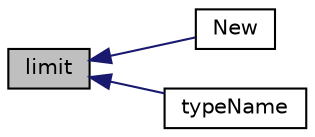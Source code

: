 digraph "limit"
{
  bgcolor="transparent";
  edge [fontname="Helvetica",fontsize="10",labelfontname="Helvetica",labelfontsize="10"];
  node [fontname="Helvetica",fontsize="10",shape=record];
  rankdir="LR";
  Node144 [label="limit",height=0.2,width=0.4,color="black", fillcolor="grey75", style="filled", fontcolor="black"];
  Node144 -> Node145 [dir="back",color="midnightblue",fontsize="10",style="solid",fontname="Helvetica"];
  Node145 [label="New",height=0.2,width=0.4,color="black",URL="$a31713.html#acd78a7471d0fd2038e1ae68af2ed41e4"];
  Node144 -> Node146 [dir="back",color="midnightblue",fontsize="10",style="solid",fontname="Helvetica"];
  Node146 [label="typeName",height=0.2,width=0.4,color="black",URL="$a31713.html#a561f535eabff4d94fd999c48df4443bd",tooltip="Return the instantiated type name. "];
}
